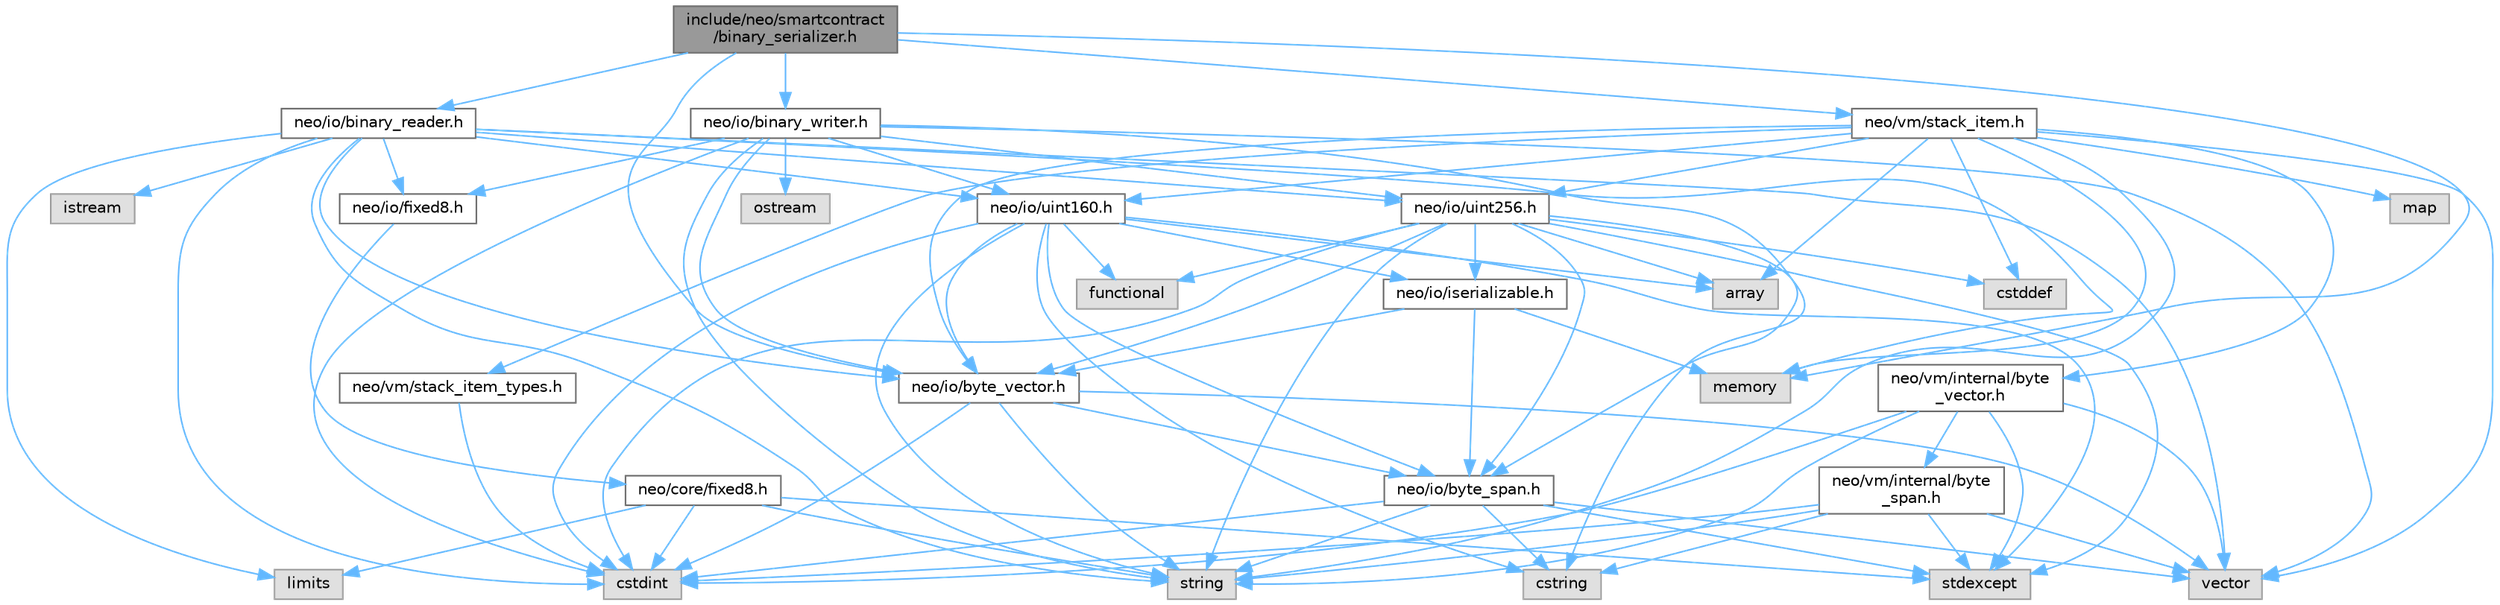 digraph "include/neo/smartcontract/binary_serializer.h"
{
 // LATEX_PDF_SIZE
  bgcolor="transparent";
  edge [fontname=Helvetica,fontsize=10,labelfontname=Helvetica,labelfontsize=10];
  node [fontname=Helvetica,fontsize=10,shape=box,height=0.2,width=0.4];
  Node1 [id="Node000001",label="include/neo/smartcontract\l/binary_serializer.h",height=0.2,width=0.4,color="gray40", fillcolor="grey60", style="filled", fontcolor="black",tooltip=" "];
  Node1 -> Node2 [id="edge83_Node000001_Node000002",color="steelblue1",style="solid",tooltip=" "];
  Node2 [id="Node000002",label="neo/io/binary_reader.h",height=0.2,width=0.4,color="grey40", fillcolor="white", style="filled",URL="$binary__reader_8h.html",tooltip=" "];
  Node2 -> Node3 [id="edge84_Node000002_Node000003",color="steelblue1",style="solid",tooltip=" "];
  Node3 [id="Node000003",label="neo/io/byte_vector.h",height=0.2,width=0.4,color="grey40", fillcolor="white", style="filled",URL="$io_2byte__vector_8h.html",tooltip=" "];
  Node3 -> Node4 [id="edge85_Node000003_Node000004",color="steelblue1",style="solid",tooltip=" "];
  Node4 [id="Node000004",label="neo/io/byte_span.h",height=0.2,width=0.4,color="grey40", fillcolor="white", style="filled",URL="$io_2byte__span_8h.html",tooltip=" "];
  Node4 -> Node5 [id="edge86_Node000004_Node000005",color="steelblue1",style="solid",tooltip=" "];
  Node5 [id="Node000005",label="cstdint",height=0.2,width=0.4,color="grey60", fillcolor="#E0E0E0", style="filled",tooltip=" "];
  Node4 -> Node6 [id="edge87_Node000004_Node000006",color="steelblue1",style="solid",tooltip=" "];
  Node6 [id="Node000006",label="cstring",height=0.2,width=0.4,color="grey60", fillcolor="#E0E0E0", style="filled",tooltip=" "];
  Node4 -> Node7 [id="edge88_Node000004_Node000007",color="steelblue1",style="solid",tooltip=" "];
  Node7 [id="Node000007",label="stdexcept",height=0.2,width=0.4,color="grey60", fillcolor="#E0E0E0", style="filled",tooltip=" "];
  Node4 -> Node8 [id="edge89_Node000004_Node000008",color="steelblue1",style="solid",tooltip=" "];
  Node8 [id="Node000008",label="string",height=0.2,width=0.4,color="grey60", fillcolor="#E0E0E0", style="filled",tooltip=" "];
  Node4 -> Node9 [id="edge90_Node000004_Node000009",color="steelblue1",style="solid",tooltip=" "];
  Node9 [id="Node000009",label="vector",height=0.2,width=0.4,color="grey60", fillcolor="#E0E0E0", style="filled",tooltip=" "];
  Node3 -> Node5 [id="edge91_Node000003_Node000005",color="steelblue1",style="solid",tooltip=" "];
  Node3 -> Node8 [id="edge92_Node000003_Node000008",color="steelblue1",style="solid",tooltip=" "];
  Node3 -> Node9 [id="edge93_Node000003_Node000009",color="steelblue1",style="solid",tooltip=" "];
  Node2 -> Node10 [id="edge94_Node000002_Node000010",color="steelblue1",style="solid",tooltip=" "];
  Node10 [id="Node000010",label="neo/io/fixed8.h",height=0.2,width=0.4,color="grey40", fillcolor="white", style="filled",URL="$io_2fixed8_8h.html",tooltip=" "];
  Node10 -> Node11 [id="edge95_Node000010_Node000011",color="steelblue1",style="solid",tooltip=" "];
  Node11 [id="Node000011",label="neo/core/fixed8.h",height=0.2,width=0.4,color="grey40", fillcolor="white", style="filled",URL="$core_2fixed8_8h.html",tooltip=" "];
  Node11 -> Node5 [id="edge96_Node000011_Node000005",color="steelblue1",style="solid",tooltip=" "];
  Node11 -> Node12 [id="edge97_Node000011_Node000012",color="steelblue1",style="solid",tooltip=" "];
  Node12 [id="Node000012",label="limits",height=0.2,width=0.4,color="grey60", fillcolor="#E0E0E0", style="filled",tooltip=" "];
  Node11 -> Node7 [id="edge98_Node000011_Node000007",color="steelblue1",style="solid",tooltip=" "];
  Node11 -> Node8 [id="edge99_Node000011_Node000008",color="steelblue1",style="solid",tooltip=" "];
  Node2 -> Node13 [id="edge100_Node000002_Node000013",color="steelblue1",style="solid",tooltip=" "];
  Node13 [id="Node000013",label="neo/io/uint160.h",height=0.2,width=0.4,color="grey40", fillcolor="white", style="filled",URL="$uint160_8h.html",tooltip=" "];
  Node13 -> Node4 [id="edge101_Node000013_Node000004",color="steelblue1",style="solid",tooltip=" "];
  Node13 -> Node3 [id="edge102_Node000013_Node000003",color="steelblue1",style="solid",tooltip=" "];
  Node13 -> Node14 [id="edge103_Node000013_Node000014",color="steelblue1",style="solid",tooltip=" "];
  Node14 [id="Node000014",label="neo/io/iserializable.h",height=0.2,width=0.4,color="grey40", fillcolor="white", style="filled",URL="$iserializable_8h.html",tooltip=" "];
  Node14 -> Node4 [id="edge104_Node000014_Node000004",color="steelblue1",style="solid",tooltip=" "];
  Node14 -> Node3 [id="edge105_Node000014_Node000003",color="steelblue1",style="solid",tooltip=" "];
  Node14 -> Node15 [id="edge106_Node000014_Node000015",color="steelblue1",style="solid",tooltip=" "];
  Node15 [id="Node000015",label="memory",height=0.2,width=0.4,color="grey60", fillcolor="#E0E0E0", style="filled",tooltip=" "];
  Node13 -> Node16 [id="edge107_Node000013_Node000016",color="steelblue1",style="solid",tooltip=" "];
  Node16 [id="Node000016",label="array",height=0.2,width=0.4,color="grey60", fillcolor="#E0E0E0", style="filled",tooltip=" "];
  Node13 -> Node5 [id="edge108_Node000013_Node000005",color="steelblue1",style="solid",tooltip=" "];
  Node13 -> Node6 [id="edge109_Node000013_Node000006",color="steelblue1",style="solid",tooltip=" "];
  Node13 -> Node17 [id="edge110_Node000013_Node000017",color="steelblue1",style="solid",tooltip=" "];
  Node17 [id="Node000017",label="functional",height=0.2,width=0.4,color="grey60", fillcolor="#E0E0E0", style="filled",tooltip=" "];
  Node13 -> Node7 [id="edge111_Node000013_Node000007",color="steelblue1",style="solid",tooltip=" "];
  Node13 -> Node8 [id="edge112_Node000013_Node000008",color="steelblue1",style="solid",tooltip=" "];
  Node2 -> Node18 [id="edge113_Node000002_Node000018",color="steelblue1",style="solid",tooltip=" "];
  Node18 [id="Node000018",label="neo/io/uint256.h",height=0.2,width=0.4,color="grey40", fillcolor="white", style="filled",URL="$uint256_8h.html",tooltip=" "];
  Node18 -> Node4 [id="edge114_Node000018_Node000004",color="steelblue1",style="solid",tooltip=" "];
  Node18 -> Node3 [id="edge115_Node000018_Node000003",color="steelblue1",style="solid",tooltip=" "];
  Node18 -> Node14 [id="edge116_Node000018_Node000014",color="steelblue1",style="solid",tooltip=" "];
  Node18 -> Node16 [id="edge117_Node000018_Node000016",color="steelblue1",style="solid",tooltip=" "];
  Node18 -> Node19 [id="edge118_Node000018_Node000019",color="steelblue1",style="solid",tooltip=" "];
  Node19 [id="Node000019",label="cstddef",height=0.2,width=0.4,color="grey60", fillcolor="#E0E0E0", style="filled",tooltip=" "];
  Node18 -> Node5 [id="edge119_Node000018_Node000005",color="steelblue1",style="solid",tooltip=" "];
  Node18 -> Node6 [id="edge120_Node000018_Node000006",color="steelblue1",style="solid",tooltip=" "];
  Node18 -> Node17 [id="edge121_Node000018_Node000017",color="steelblue1",style="solid",tooltip=" "];
  Node18 -> Node7 [id="edge122_Node000018_Node000007",color="steelblue1",style="solid",tooltip=" "];
  Node18 -> Node8 [id="edge123_Node000018_Node000008",color="steelblue1",style="solid",tooltip=" "];
  Node2 -> Node5 [id="edge124_Node000002_Node000005",color="steelblue1",style="solid",tooltip=" "];
  Node2 -> Node20 [id="edge125_Node000002_Node000020",color="steelblue1",style="solid",tooltip=" "];
  Node20 [id="Node000020",label="istream",height=0.2,width=0.4,color="grey60", fillcolor="#E0E0E0", style="filled",tooltip=" "];
  Node2 -> Node12 [id="edge126_Node000002_Node000012",color="steelblue1",style="solid",tooltip=" "];
  Node2 -> Node15 [id="edge127_Node000002_Node000015",color="steelblue1",style="solid",tooltip=" "];
  Node2 -> Node8 [id="edge128_Node000002_Node000008",color="steelblue1",style="solid",tooltip=" "];
  Node2 -> Node9 [id="edge129_Node000002_Node000009",color="steelblue1",style="solid",tooltip=" "];
  Node1 -> Node21 [id="edge130_Node000001_Node000021",color="steelblue1",style="solid",tooltip=" "];
  Node21 [id="Node000021",label="neo/io/binary_writer.h",height=0.2,width=0.4,color="grey40", fillcolor="white", style="filled",URL="$binary__writer_8h.html",tooltip=" "];
  Node21 -> Node4 [id="edge131_Node000021_Node000004",color="steelblue1",style="solid",tooltip=" "];
  Node21 -> Node3 [id="edge132_Node000021_Node000003",color="steelblue1",style="solid",tooltip=" "];
  Node21 -> Node10 [id="edge133_Node000021_Node000010",color="steelblue1",style="solid",tooltip=" "];
  Node21 -> Node13 [id="edge134_Node000021_Node000013",color="steelblue1",style="solid",tooltip=" "];
  Node21 -> Node18 [id="edge135_Node000021_Node000018",color="steelblue1",style="solid",tooltip=" "];
  Node21 -> Node5 [id="edge136_Node000021_Node000005",color="steelblue1",style="solid",tooltip=" "];
  Node21 -> Node22 [id="edge137_Node000021_Node000022",color="steelblue1",style="solid",tooltip=" "];
  Node22 [id="Node000022",label="ostream",height=0.2,width=0.4,color="grey60", fillcolor="#E0E0E0", style="filled",tooltip=" "];
  Node21 -> Node8 [id="edge138_Node000021_Node000008",color="steelblue1",style="solid",tooltip=" "];
  Node21 -> Node9 [id="edge139_Node000021_Node000009",color="steelblue1",style="solid",tooltip=" "];
  Node1 -> Node3 [id="edge140_Node000001_Node000003",color="steelblue1",style="solid",tooltip=" "];
  Node1 -> Node23 [id="edge141_Node000001_Node000023",color="steelblue1",style="solid",tooltip=" "];
  Node23 [id="Node000023",label="neo/vm/stack_item.h",height=0.2,width=0.4,color="grey40", fillcolor="white", style="filled",URL="$stack__item_8h.html",tooltip=" "];
  Node23 -> Node3 [id="edge142_Node000023_Node000003",color="steelblue1",style="solid",tooltip=" "];
  Node23 -> Node13 [id="edge143_Node000023_Node000013",color="steelblue1",style="solid",tooltip=" "];
  Node23 -> Node18 [id="edge144_Node000023_Node000018",color="steelblue1",style="solid",tooltip=" "];
  Node23 -> Node24 [id="edge145_Node000023_Node000024",color="steelblue1",style="solid",tooltip=" "];
  Node24 [id="Node000024",label="neo/vm/internal/byte\l_vector.h",height=0.2,width=0.4,color="grey40", fillcolor="white", style="filled",URL="$vm_2internal_2byte__vector_8h.html",tooltip=" "];
  Node24 -> Node25 [id="edge146_Node000024_Node000025",color="steelblue1",style="solid",tooltip=" "];
  Node25 [id="Node000025",label="neo/vm/internal/byte\l_span.h",height=0.2,width=0.4,color="grey40", fillcolor="white", style="filled",URL="$vm_2internal_2byte__span_8h.html",tooltip=" "];
  Node25 -> Node5 [id="edge147_Node000025_Node000005",color="steelblue1",style="solid",tooltip=" "];
  Node25 -> Node6 [id="edge148_Node000025_Node000006",color="steelblue1",style="solid",tooltip=" "];
  Node25 -> Node7 [id="edge149_Node000025_Node000007",color="steelblue1",style="solid",tooltip=" "];
  Node25 -> Node8 [id="edge150_Node000025_Node000008",color="steelblue1",style="solid",tooltip=" "];
  Node25 -> Node9 [id="edge151_Node000025_Node000009",color="steelblue1",style="solid",tooltip=" "];
  Node24 -> Node5 [id="edge152_Node000024_Node000005",color="steelblue1",style="solid",tooltip=" "];
  Node24 -> Node7 [id="edge153_Node000024_Node000007",color="steelblue1",style="solid",tooltip=" "];
  Node24 -> Node8 [id="edge154_Node000024_Node000008",color="steelblue1",style="solid",tooltip=" "];
  Node24 -> Node9 [id="edge155_Node000024_Node000009",color="steelblue1",style="solid",tooltip=" "];
  Node23 -> Node26 [id="edge156_Node000023_Node000026",color="steelblue1",style="solid",tooltip=" "];
  Node26 [id="Node000026",label="neo/vm/stack_item_types.h",height=0.2,width=0.4,color="grey40", fillcolor="white", style="filled",URL="$stack__item__types_8h.html",tooltip=" "];
  Node26 -> Node5 [id="edge157_Node000026_Node000005",color="steelblue1",style="solid",tooltip=" "];
  Node23 -> Node16 [id="edge158_Node000023_Node000016",color="steelblue1",style="solid",tooltip=" "];
  Node23 -> Node19 [id="edge159_Node000023_Node000019",color="steelblue1",style="solid",tooltip=" "];
  Node23 -> Node27 [id="edge160_Node000023_Node000027",color="steelblue1",style="solid",tooltip=" "];
  Node27 [id="Node000027",label="map",height=0.2,width=0.4,color="grey60", fillcolor="#E0E0E0", style="filled",tooltip=" "];
  Node23 -> Node15 [id="edge161_Node000023_Node000015",color="steelblue1",style="solid",tooltip=" "];
  Node23 -> Node8 [id="edge162_Node000023_Node000008",color="steelblue1",style="solid",tooltip=" "];
  Node23 -> Node9 [id="edge163_Node000023_Node000009",color="steelblue1",style="solid",tooltip=" "];
  Node1 -> Node15 [id="edge164_Node000001_Node000015",color="steelblue1",style="solid",tooltip=" "];
}
